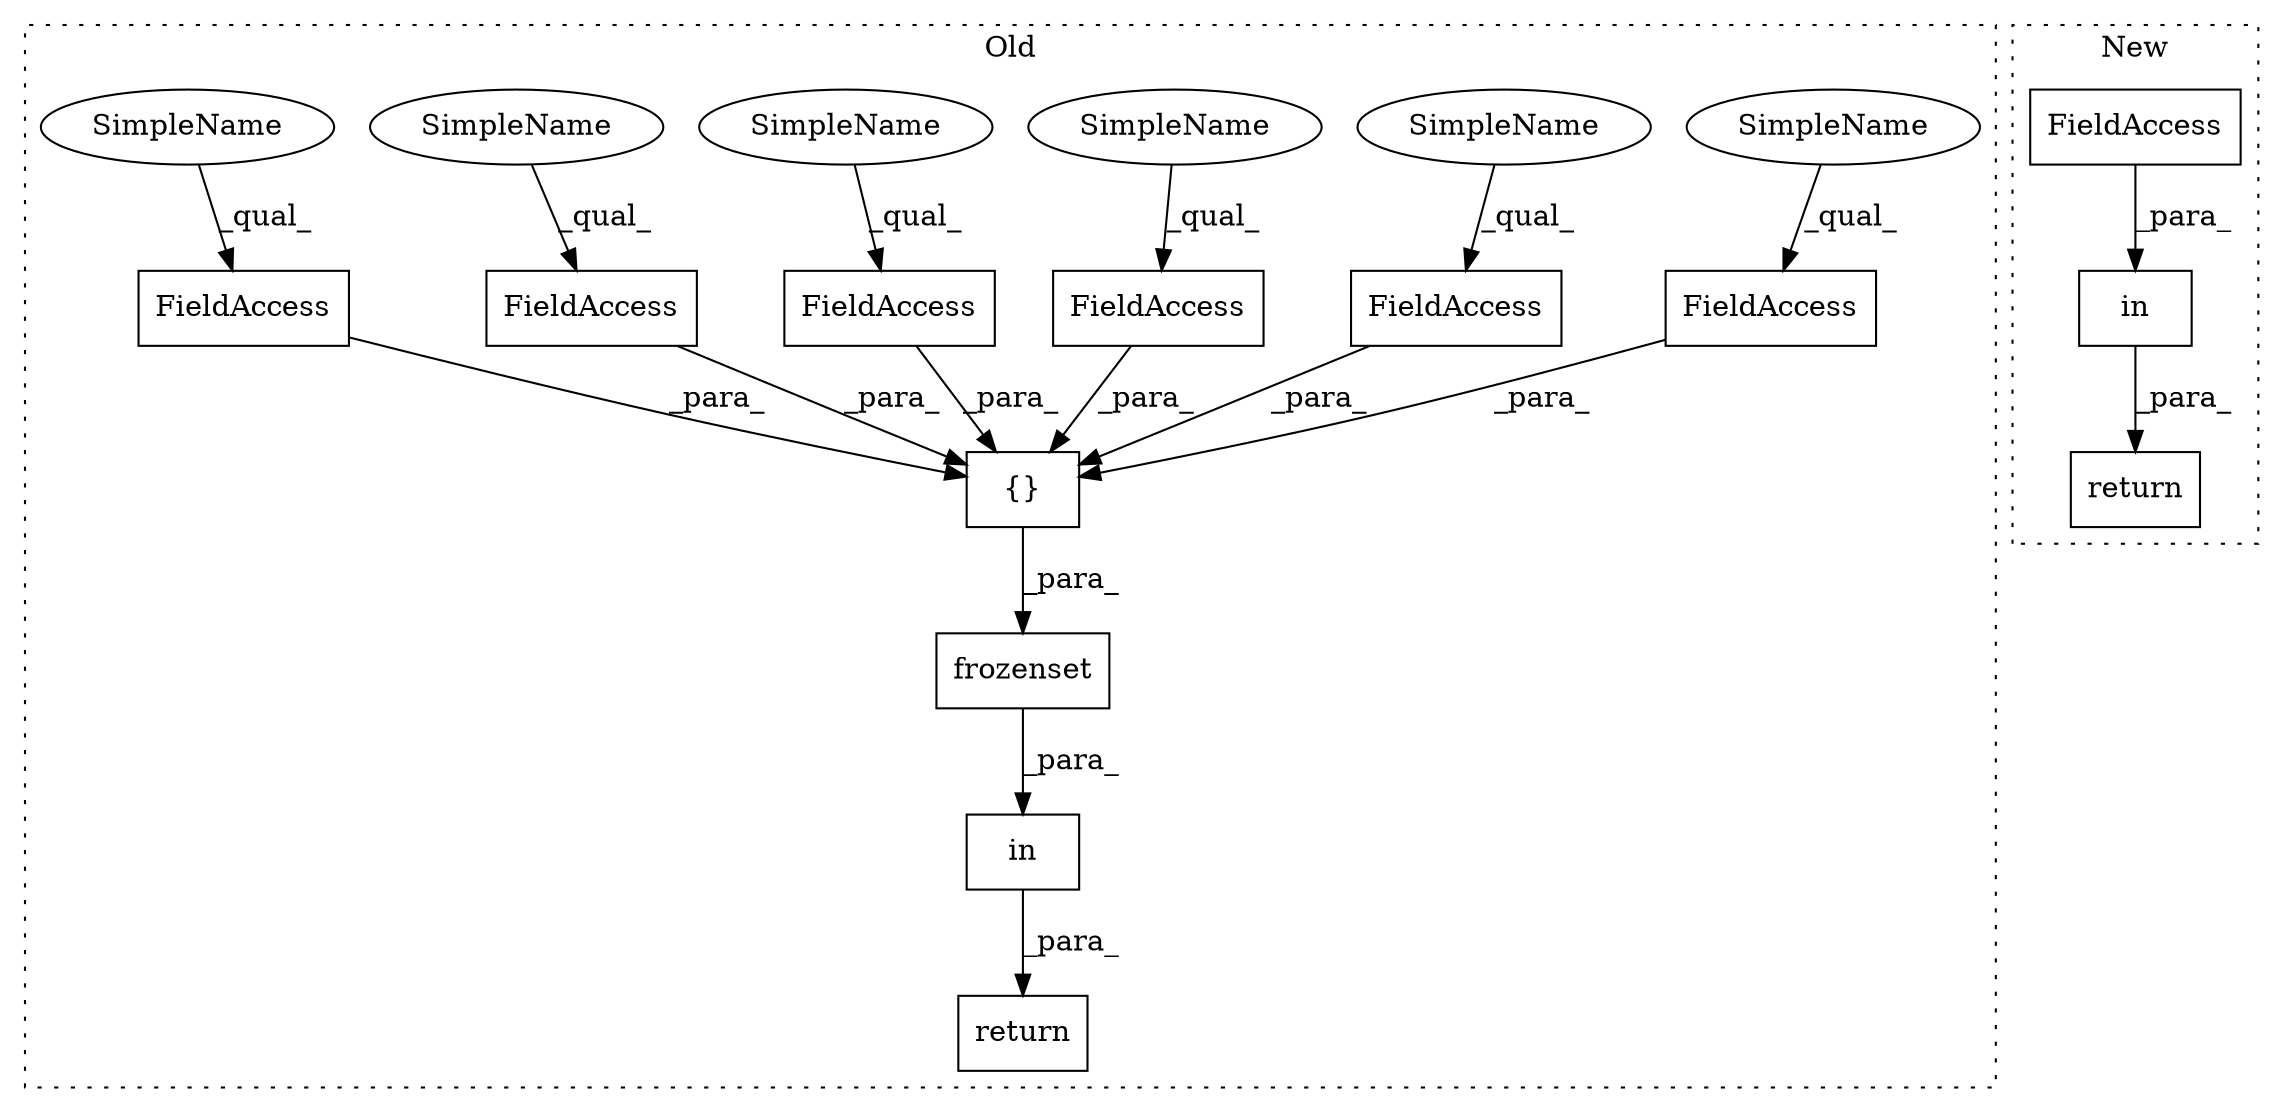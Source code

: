 digraph G {
subgraph cluster0 {
1 [label="frozenset" a="32" s="2055,2253" l="10,1" shape="box"];
3 [label="return" a="41" s="2035" l="7" shape="box"];
4 [label="{}" a="4" s="2074,2252" l="1,1" shape="box"];
6 [label="FieldAccess" a="22" s="2172" l="25" shape="box"];
7 [label="FieldAccess" a="22" s="2109" l="18" shape="box"];
9 [label="in" a="105" s="2047" l="207" shape="box"];
10 [label="FieldAccess" a="22" s="2128" l="17" shape="box"];
11 [label="FieldAccess" a="22" s="2198" l="27" shape="box"];
12 [label="FieldAccess" a="22" s="2146" l="25" shape="box"];
13 [label="FieldAccess" a="22" s="2092" l="16" shape="box"];
14 [label="SimpleName" a="42" s="2146" l="11" shape="ellipse"];
15 [label="SimpleName" a="42" s="2198" l="11" shape="ellipse"];
16 [label="SimpleName" a="42" s="2128" l="11" shape="ellipse"];
17 [label="SimpleName" a="42" s="2109" l="11" shape="ellipse"];
18 [label="SimpleName" a="42" s="2092" l="11" shape="ellipse"];
19 [label="SimpleName" a="42" s="2172" l="11" shape="ellipse"];
label = "Old";
style="dotted";
}
subgraph cluster1 {
2 [label="return" a="41" s="1820" l="7" shape="box"];
5 [label="in" a="105" s="1832" l="35" shape="box"];
8 [label="FieldAccess" a="22" s="1840" l="27" shape="box"];
label = "New";
style="dotted";
}
1 -> 9 [label="_para_"];
4 -> 1 [label="_para_"];
5 -> 2 [label="_para_"];
6 -> 4 [label="_para_"];
7 -> 4 [label="_para_"];
8 -> 5 [label="_para_"];
9 -> 3 [label="_para_"];
10 -> 4 [label="_para_"];
11 -> 4 [label="_para_"];
12 -> 4 [label="_para_"];
13 -> 4 [label="_para_"];
14 -> 12 [label="_qual_"];
15 -> 11 [label="_qual_"];
16 -> 10 [label="_qual_"];
17 -> 7 [label="_qual_"];
18 -> 13 [label="_qual_"];
19 -> 6 [label="_qual_"];
}